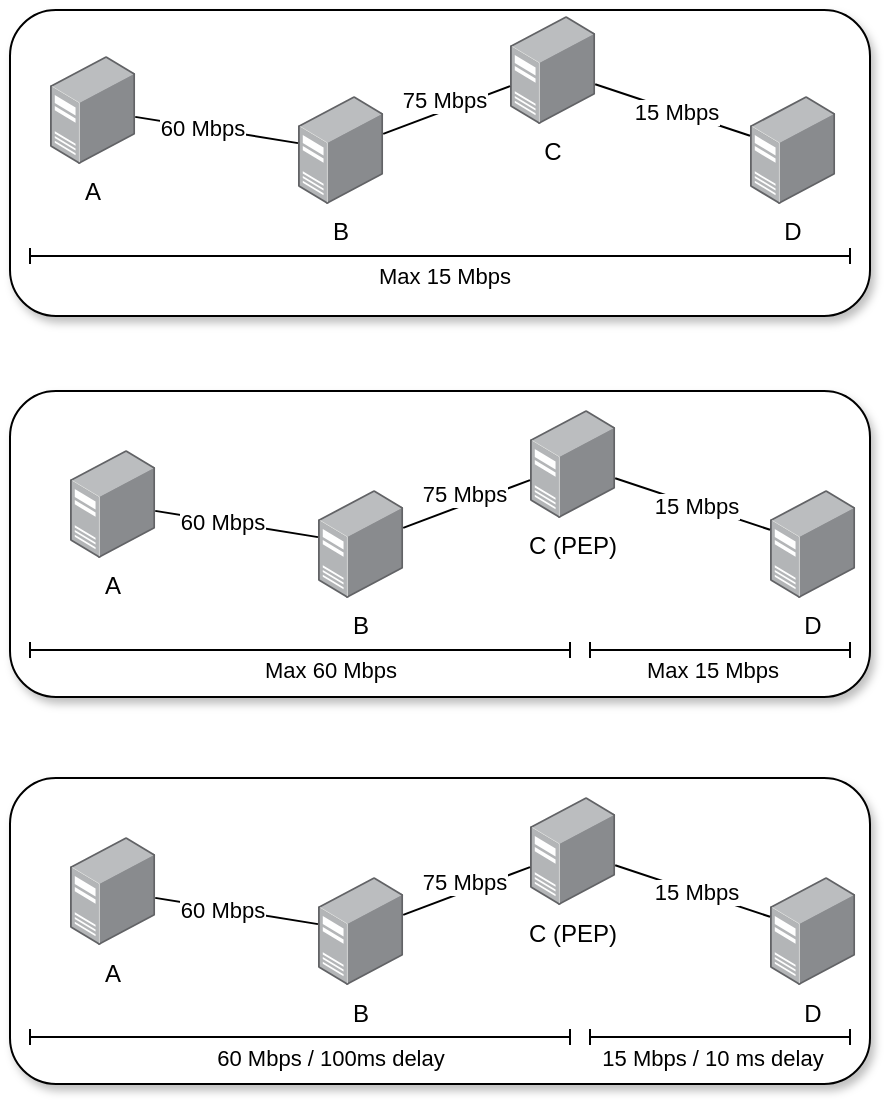 <mxfile version="22.0.3" type="device">
  <diagram name="Page-1" id="pjTQNIyQqY3bhzDktiBu">
    <mxGraphModel dx="1434" dy="854" grid="0" gridSize="10" guides="1" tooltips="1" connect="1" arrows="1" fold="1" page="0" pageScale="1" pageWidth="827" pageHeight="1169" math="0" shadow="0">
      <root>
        <mxCell id="0" />
        <mxCell id="1" parent="0" />
        <mxCell id="rFjCWDTAT1a2-XJxK38Y-43" value="" style="rounded=1;whiteSpace=wrap;html=1;shadow=1;" parent="1" vertex="1">
          <mxGeometry x="270" y="550.5" width="430" height="153" as="geometry" />
        </mxCell>
        <mxCell id="rFjCWDTAT1a2-XJxK38Y-42" value="" style="rounded=1;whiteSpace=wrap;html=1;shadow=1;" parent="1" vertex="1">
          <mxGeometry x="270" y="360" width="430" height="153" as="geometry" />
        </mxCell>
        <mxCell id="rFjCWDTAT1a2-XJxK38Y-1" value="B" style="image;points=[];aspect=fixed;html=1;align=center;shadow=0;dashed=0;image=img/lib/allied_telesis/computer_and_terminals/Server_Desktop.svg;" parent="1" vertex="1">
          <mxGeometry x="414" y="403" width="42.6" height="54" as="geometry" />
        </mxCell>
        <mxCell id="rFjCWDTAT1a2-XJxK38Y-2" value="C" style="image;points=[];aspect=fixed;html=1;align=center;shadow=0;dashed=0;image=img/lib/allied_telesis/computer_and_terminals/Server_Desktop.svg;" parent="1" vertex="1">
          <mxGeometry x="520" y="363" width="42.6" height="54" as="geometry" />
        </mxCell>
        <mxCell id="rFjCWDTAT1a2-XJxK38Y-3" value="A" style="image;points=[];aspect=fixed;html=1;align=center;shadow=0;dashed=0;image=img/lib/allied_telesis/computer_and_terminals/Server_Desktop.svg;" parent="1" vertex="1">
          <mxGeometry x="290" y="383" width="42.6" height="54" as="geometry" />
        </mxCell>
        <mxCell id="rFjCWDTAT1a2-XJxK38Y-4" value="D" style="image;points=[];aspect=fixed;html=1;align=center;shadow=0;dashed=0;image=img/lib/allied_telesis/computer_and_terminals/Server_Desktop.svg;" parent="1" vertex="1">
          <mxGeometry x="640" y="403" width="42.6" height="54" as="geometry" />
        </mxCell>
        <mxCell id="rFjCWDTAT1a2-XJxK38Y-5" value="" style="endArrow=none;html=1;rounded=0;" parent="1" source="rFjCWDTAT1a2-XJxK38Y-3" target="rFjCWDTAT1a2-XJxK38Y-1" edge="1">
          <mxGeometry width="50" height="50" relative="1" as="geometry">
            <mxPoint x="390" y="523" as="sourcePoint" />
            <mxPoint x="440" y="473" as="targetPoint" />
          </mxGeometry>
        </mxCell>
        <mxCell id="rFjCWDTAT1a2-XJxK38Y-11" value="60 Mbps" style="edgeLabel;html=1;align=center;verticalAlign=middle;resizable=0;points=[];" parent="rFjCWDTAT1a2-XJxK38Y-5" vertex="1" connectable="0">
          <mxGeometry x="-0.172" relative="1" as="geometry">
            <mxPoint as="offset" />
          </mxGeometry>
        </mxCell>
        <mxCell id="rFjCWDTAT1a2-XJxK38Y-6" value="" style="endArrow=none;html=1;rounded=0;" parent="1" source="rFjCWDTAT1a2-XJxK38Y-1" target="rFjCWDTAT1a2-XJxK38Y-2" edge="1">
          <mxGeometry width="50" height="50" relative="1" as="geometry">
            <mxPoint x="390" y="523" as="sourcePoint" />
            <mxPoint x="440" y="473" as="targetPoint" />
          </mxGeometry>
        </mxCell>
        <mxCell id="rFjCWDTAT1a2-XJxK38Y-8" value="75 Mbps" style="edgeLabel;html=1;align=center;verticalAlign=middle;resizable=0;points=[];" parent="rFjCWDTAT1a2-XJxK38Y-6" vertex="1" connectable="0">
          <mxGeometry x="-0.177" y="-1" relative="1" as="geometry">
            <mxPoint x="4" y="-8" as="offset" />
          </mxGeometry>
        </mxCell>
        <mxCell id="rFjCWDTAT1a2-XJxK38Y-7" value="" style="endArrow=none;html=1;rounded=0;" parent="1" source="rFjCWDTAT1a2-XJxK38Y-2" target="rFjCWDTAT1a2-XJxK38Y-4" edge="1">
          <mxGeometry width="50" height="50" relative="1" as="geometry">
            <mxPoint x="390" y="523" as="sourcePoint" />
            <mxPoint x="440" y="473" as="targetPoint" />
          </mxGeometry>
        </mxCell>
        <mxCell id="rFjCWDTAT1a2-XJxK38Y-10" value="15 Mbps" style="edgeLabel;html=1;align=center;verticalAlign=middle;resizable=0;points=[];" parent="rFjCWDTAT1a2-XJxK38Y-7" vertex="1" connectable="0">
          <mxGeometry x="0.026" relative="1" as="geometry">
            <mxPoint as="offset" />
          </mxGeometry>
        </mxCell>
        <mxCell id="rFjCWDTAT1a2-XJxK38Y-13" value="" style="endArrow=baseDash;html=1;rounded=0;startArrow=baseDash;startFill=0;endFill=0;" parent="1" edge="1">
          <mxGeometry width="50" height="50" relative="1" as="geometry">
            <mxPoint x="280" y="483" as="sourcePoint" />
            <mxPoint x="690" y="483" as="targetPoint" />
          </mxGeometry>
        </mxCell>
        <mxCell id="rFjCWDTAT1a2-XJxK38Y-14" value="Max 15 Mbps" style="edgeLabel;html=1;align=center;verticalAlign=middle;resizable=0;points=[];" parent="rFjCWDTAT1a2-XJxK38Y-13" vertex="1" connectable="0">
          <mxGeometry x="-0.082" y="1" relative="1" as="geometry">
            <mxPoint x="19" y="11" as="offset" />
          </mxGeometry>
        </mxCell>
        <mxCell id="rFjCWDTAT1a2-XJxK38Y-27" value="B" style="image;points=[];aspect=fixed;html=1;align=center;shadow=0;dashed=0;image=img/lib/allied_telesis/computer_and_terminals/Server_Desktop.svg;" parent="1" vertex="1">
          <mxGeometry x="424" y="600" width="42.6" height="54" as="geometry" />
        </mxCell>
        <mxCell id="rFjCWDTAT1a2-XJxK38Y-28" value="C (PEP)" style="image;points=[];aspect=fixed;html=1;align=center;shadow=0;dashed=0;image=img/lib/allied_telesis/computer_and_terminals/Server_Desktop.svg;" parent="1" vertex="1">
          <mxGeometry x="530" y="560" width="42.6" height="54" as="geometry" />
        </mxCell>
        <mxCell id="rFjCWDTAT1a2-XJxK38Y-29" value="A" style="image;points=[];aspect=fixed;html=1;align=center;shadow=0;dashed=0;image=img/lib/allied_telesis/computer_and_terminals/Server_Desktop.svg;" parent="1" vertex="1">
          <mxGeometry x="300" y="580" width="42.6" height="54" as="geometry" />
        </mxCell>
        <mxCell id="rFjCWDTAT1a2-XJxK38Y-30" value="D" style="image;points=[];aspect=fixed;html=1;align=center;shadow=0;dashed=0;image=img/lib/allied_telesis/computer_and_terminals/Server_Desktop.svg;" parent="1" vertex="1">
          <mxGeometry x="650" y="600" width="42.6" height="54" as="geometry" />
        </mxCell>
        <mxCell id="rFjCWDTAT1a2-XJxK38Y-31" value="" style="endArrow=none;html=1;rounded=0;" parent="1" source="rFjCWDTAT1a2-XJxK38Y-29" target="rFjCWDTAT1a2-XJxK38Y-27" edge="1">
          <mxGeometry width="50" height="50" relative="1" as="geometry">
            <mxPoint x="400" y="720" as="sourcePoint" />
            <mxPoint x="450" y="670" as="targetPoint" />
          </mxGeometry>
        </mxCell>
        <mxCell id="rFjCWDTAT1a2-XJxK38Y-32" value="60 Mbps" style="edgeLabel;html=1;align=center;verticalAlign=middle;resizable=0;points=[];" parent="rFjCWDTAT1a2-XJxK38Y-31" vertex="1" connectable="0">
          <mxGeometry x="-0.172" relative="1" as="geometry">
            <mxPoint as="offset" />
          </mxGeometry>
        </mxCell>
        <mxCell id="rFjCWDTAT1a2-XJxK38Y-33" value="" style="endArrow=none;html=1;rounded=0;" parent="1" source="rFjCWDTAT1a2-XJxK38Y-27" target="rFjCWDTAT1a2-XJxK38Y-28" edge="1">
          <mxGeometry width="50" height="50" relative="1" as="geometry">
            <mxPoint x="400" y="720" as="sourcePoint" />
            <mxPoint x="450" y="670" as="targetPoint" />
          </mxGeometry>
        </mxCell>
        <mxCell id="rFjCWDTAT1a2-XJxK38Y-34" value="75 Mbps" style="edgeLabel;html=1;align=center;verticalAlign=middle;resizable=0;points=[];" parent="rFjCWDTAT1a2-XJxK38Y-33" vertex="1" connectable="0">
          <mxGeometry x="-0.177" y="-1" relative="1" as="geometry">
            <mxPoint x="4" y="-8" as="offset" />
          </mxGeometry>
        </mxCell>
        <mxCell id="rFjCWDTAT1a2-XJxK38Y-35" value="" style="endArrow=none;html=1;rounded=0;" parent="1" source="rFjCWDTAT1a2-XJxK38Y-28" target="rFjCWDTAT1a2-XJxK38Y-30" edge="1">
          <mxGeometry width="50" height="50" relative="1" as="geometry">
            <mxPoint x="400" y="720" as="sourcePoint" />
            <mxPoint x="450" y="670" as="targetPoint" />
          </mxGeometry>
        </mxCell>
        <mxCell id="rFjCWDTAT1a2-XJxK38Y-36" value="15 Mbps" style="edgeLabel;html=1;align=center;verticalAlign=middle;resizable=0;points=[];" parent="rFjCWDTAT1a2-XJxK38Y-35" vertex="1" connectable="0">
          <mxGeometry x="0.026" relative="1" as="geometry">
            <mxPoint as="offset" />
          </mxGeometry>
        </mxCell>
        <mxCell id="rFjCWDTAT1a2-XJxK38Y-37" value="" style="endArrow=baseDash;html=1;rounded=0;startArrow=baseDash;startFill=0;endFill=0;" parent="1" edge="1">
          <mxGeometry width="50" height="50" relative="1" as="geometry">
            <mxPoint x="280" y="680" as="sourcePoint" />
            <mxPoint x="550" y="680" as="targetPoint" />
          </mxGeometry>
        </mxCell>
        <mxCell id="rFjCWDTAT1a2-XJxK38Y-38" value="Max 60 Mbps" style="edgeLabel;html=1;align=center;verticalAlign=middle;resizable=0;points=[];" parent="rFjCWDTAT1a2-XJxK38Y-37" vertex="1" connectable="0">
          <mxGeometry x="-0.082" y="1" relative="1" as="geometry">
            <mxPoint x="26" y="11" as="offset" />
          </mxGeometry>
        </mxCell>
        <mxCell id="rFjCWDTAT1a2-XJxK38Y-39" value="" style="endArrow=baseDash;html=1;rounded=0;startArrow=baseDash;startFill=0;endFill=0;" parent="1" edge="1">
          <mxGeometry width="50" height="50" relative="1" as="geometry">
            <mxPoint x="560" y="680" as="sourcePoint" />
            <mxPoint x="690" y="680" as="targetPoint" />
          </mxGeometry>
        </mxCell>
        <mxCell id="rFjCWDTAT1a2-XJxK38Y-40" value="Max 15 Mbps" style="edgeLabel;html=1;align=center;verticalAlign=middle;resizable=0;points=[];" parent="rFjCWDTAT1a2-XJxK38Y-39" vertex="1" connectable="0">
          <mxGeometry x="-0.082" y="1" relative="1" as="geometry">
            <mxPoint x="1" y="11" as="offset" />
          </mxGeometry>
        </mxCell>
        <mxCell id="PJbFkAsHJZtmx-qcbCoB-1" value="" style="rounded=1;whiteSpace=wrap;html=1;shadow=1;" vertex="1" parent="1">
          <mxGeometry x="270" y="744" width="430" height="153" as="geometry" />
        </mxCell>
        <mxCell id="PJbFkAsHJZtmx-qcbCoB-2" value="B" style="image;points=[];aspect=fixed;html=1;align=center;shadow=0;dashed=0;image=img/lib/allied_telesis/computer_and_terminals/Server_Desktop.svg;" vertex="1" parent="1">
          <mxGeometry x="424" y="793.5" width="42.6" height="54" as="geometry" />
        </mxCell>
        <mxCell id="PJbFkAsHJZtmx-qcbCoB-3" value="C (PEP)" style="image;points=[];aspect=fixed;html=1;align=center;shadow=0;dashed=0;image=img/lib/allied_telesis/computer_and_terminals/Server_Desktop.svg;" vertex="1" parent="1">
          <mxGeometry x="530" y="753.5" width="42.6" height="54" as="geometry" />
        </mxCell>
        <mxCell id="PJbFkAsHJZtmx-qcbCoB-4" value="A" style="image;points=[];aspect=fixed;html=1;align=center;shadow=0;dashed=0;image=img/lib/allied_telesis/computer_and_terminals/Server_Desktop.svg;" vertex="1" parent="1">
          <mxGeometry x="300" y="773.5" width="42.6" height="54" as="geometry" />
        </mxCell>
        <mxCell id="PJbFkAsHJZtmx-qcbCoB-5" value="D" style="image;points=[];aspect=fixed;html=1;align=center;shadow=0;dashed=0;image=img/lib/allied_telesis/computer_and_terminals/Server_Desktop.svg;" vertex="1" parent="1">
          <mxGeometry x="650" y="793.5" width="42.6" height="54" as="geometry" />
        </mxCell>
        <mxCell id="PJbFkAsHJZtmx-qcbCoB-6" value="" style="endArrow=none;html=1;rounded=0;" edge="1" parent="1" source="PJbFkAsHJZtmx-qcbCoB-4" target="PJbFkAsHJZtmx-qcbCoB-2">
          <mxGeometry width="50" height="50" relative="1" as="geometry">
            <mxPoint x="400" y="913.5" as="sourcePoint" />
            <mxPoint x="450" y="863.5" as="targetPoint" />
          </mxGeometry>
        </mxCell>
        <mxCell id="PJbFkAsHJZtmx-qcbCoB-7" value="60 Mbps" style="edgeLabel;html=1;align=center;verticalAlign=middle;resizable=0;points=[];" vertex="1" connectable="0" parent="PJbFkAsHJZtmx-qcbCoB-6">
          <mxGeometry x="-0.172" relative="1" as="geometry">
            <mxPoint as="offset" />
          </mxGeometry>
        </mxCell>
        <mxCell id="PJbFkAsHJZtmx-qcbCoB-8" value="" style="endArrow=none;html=1;rounded=0;" edge="1" parent="1" source="PJbFkAsHJZtmx-qcbCoB-2" target="PJbFkAsHJZtmx-qcbCoB-3">
          <mxGeometry width="50" height="50" relative="1" as="geometry">
            <mxPoint x="400" y="913.5" as="sourcePoint" />
            <mxPoint x="450" y="863.5" as="targetPoint" />
          </mxGeometry>
        </mxCell>
        <mxCell id="PJbFkAsHJZtmx-qcbCoB-9" value="75 Mbps" style="edgeLabel;html=1;align=center;verticalAlign=middle;resizable=0;points=[];" vertex="1" connectable="0" parent="PJbFkAsHJZtmx-qcbCoB-8">
          <mxGeometry x="-0.177" y="-1" relative="1" as="geometry">
            <mxPoint x="4" y="-8" as="offset" />
          </mxGeometry>
        </mxCell>
        <mxCell id="PJbFkAsHJZtmx-qcbCoB-10" value="" style="endArrow=none;html=1;rounded=0;" edge="1" parent="1" source="PJbFkAsHJZtmx-qcbCoB-3" target="PJbFkAsHJZtmx-qcbCoB-5">
          <mxGeometry width="50" height="50" relative="1" as="geometry">
            <mxPoint x="400" y="913.5" as="sourcePoint" />
            <mxPoint x="450" y="863.5" as="targetPoint" />
          </mxGeometry>
        </mxCell>
        <mxCell id="PJbFkAsHJZtmx-qcbCoB-11" value="15 Mbps" style="edgeLabel;html=1;align=center;verticalAlign=middle;resizable=0;points=[];" vertex="1" connectable="0" parent="PJbFkAsHJZtmx-qcbCoB-10">
          <mxGeometry x="0.026" relative="1" as="geometry">
            <mxPoint as="offset" />
          </mxGeometry>
        </mxCell>
        <mxCell id="PJbFkAsHJZtmx-qcbCoB-12" value="" style="endArrow=baseDash;html=1;rounded=0;startArrow=baseDash;startFill=0;endFill=0;" edge="1" parent="1">
          <mxGeometry width="50" height="50" relative="1" as="geometry">
            <mxPoint x="280" y="873.5" as="sourcePoint" />
            <mxPoint x="550" y="873.5" as="targetPoint" />
          </mxGeometry>
        </mxCell>
        <mxCell id="PJbFkAsHJZtmx-qcbCoB-13" value="60 Mbps / 100ms delay" style="edgeLabel;html=1;align=center;verticalAlign=middle;resizable=0;points=[];" vertex="1" connectable="0" parent="PJbFkAsHJZtmx-qcbCoB-12">
          <mxGeometry x="-0.082" y="1" relative="1" as="geometry">
            <mxPoint x="26" y="11" as="offset" />
          </mxGeometry>
        </mxCell>
        <mxCell id="PJbFkAsHJZtmx-qcbCoB-14" value="" style="endArrow=baseDash;html=1;rounded=0;startArrow=baseDash;startFill=0;endFill=0;" edge="1" parent="1">
          <mxGeometry width="50" height="50" relative="1" as="geometry">
            <mxPoint x="560" y="873.5" as="sourcePoint" />
            <mxPoint x="690" y="873.5" as="targetPoint" />
          </mxGeometry>
        </mxCell>
        <mxCell id="PJbFkAsHJZtmx-qcbCoB-15" value="15 Mbps / 10 ms delay" style="edgeLabel;html=1;align=center;verticalAlign=middle;resizable=0;points=[];" vertex="1" connectable="0" parent="PJbFkAsHJZtmx-qcbCoB-14">
          <mxGeometry x="-0.082" y="1" relative="1" as="geometry">
            <mxPoint x="1" y="11" as="offset" />
          </mxGeometry>
        </mxCell>
      </root>
    </mxGraphModel>
  </diagram>
</mxfile>
